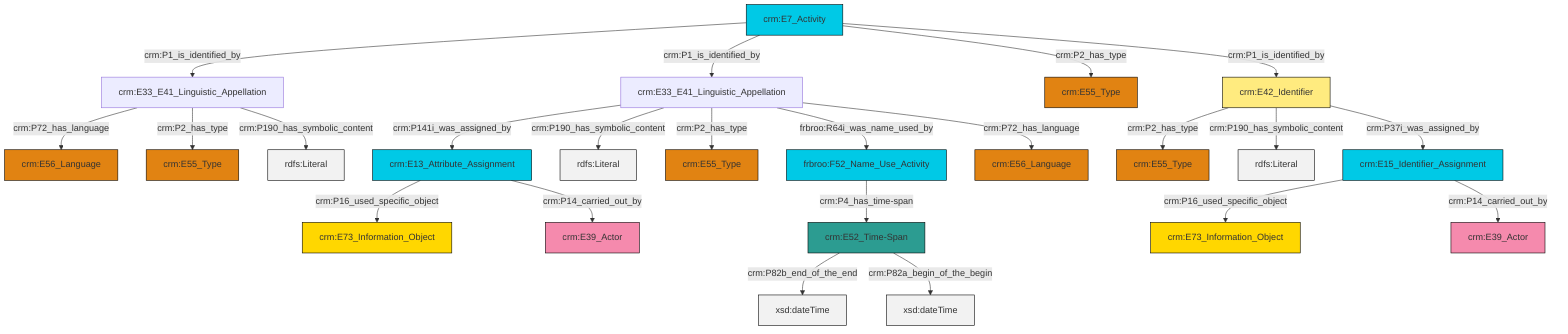 graph TD
classDef Literal fill:#f2f2f2,stroke:#000000;
classDef CRM_Entity fill:#FFFFFF,stroke:#000000;
classDef Temporal_Entity fill:#00C9E6, stroke:#000000;
classDef Type fill:#E18312, stroke:#000000;
classDef Time-Span fill:#2C9C91, stroke:#000000;
classDef Appellation fill:#FFEB7F, stroke:#000000;
classDef Place fill:#008836, stroke:#000000;
classDef Persistent_Item fill:#B266B2, stroke:#000000;
classDef Conceptual_Object fill:#FFD700, stroke:#000000;
classDef Physical_Thing fill:#D2B48C, stroke:#000000;
classDef Actor fill:#f58aad, stroke:#000000;
classDef PC_Classes fill:#4ce600, stroke:#000000;
classDef Multi fill:#cccccc,stroke:#000000;

4["crm:E15_Identifier_Assignment"]:::Temporal_Entity -->|crm:P16_used_specific_object| 5["crm:E73_Information_Object"]:::Conceptual_Object
8["crm:E33_E41_Linguistic_Appellation"]:::Default -->|crm:P72_has_language| 9["crm:E56_Language"]:::Type
10["crm:E52_Time-Span"]:::Time-Span -->|crm:P82b_end_of_the_end| 11[xsd:dateTime]:::Literal
12["crm:E42_Identifier"]:::Appellation -->|crm:P2_has_type| 13["crm:E55_Type"]:::Type
8["crm:E33_E41_Linguistic_Appellation"]:::Default -->|crm:P2_has_type| 0["crm:E55_Type"]:::Type
10["crm:E52_Time-Span"]:::Time-Span -->|crm:P82a_begin_of_the_begin| 14[xsd:dateTime]:::Literal
6["crm:E33_E41_Linguistic_Appellation"]:::Default -->|crm:P141i_was_assigned_by| 15["crm:E13_Attribute_Assignment"]:::Temporal_Entity
8["crm:E33_E41_Linguistic_Appellation"]:::Default -->|crm:P190_has_symbolic_content| 20[rdfs:Literal]:::Literal
6["crm:E33_E41_Linguistic_Appellation"]:::Default -->|crm:P190_has_symbolic_content| 25[rdfs:Literal]:::Literal
26["frbroo:F52_Name_Use_Activity"]:::Temporal_Entity -->|crm:P4_has_time-span| 10["crm:E52_Time-Span"]:::Time-Span
6["crm:E33_E41_Linguistic_Appellation"]:::Default -->|crm:P2_has_type| 21["crm:E55_Type"]:::Type
2["crm:E7_Activity"]:::Temporal_Entity -->|crm:P1_is_identified_by| 8["crm:E33_E41_Linguistic_Appellation"]:::Default
4["crm:E15_Identifier_Assignment"]:::Temporal_Entity -->|crm:P14_carried_out_by| 18["crm:E39_Actor"]:::Actor
12["crm:E42_Identifier"]:::Appellation -->|crm:P190_has_symbolic_content| 28[rdfs:Literal]:::Literal
2["crm:E7_Activity"]:::Temporal_Entity -->|crm:P1_is_identified_by| 6["crm:E33_E41_Linguistic_Appellation"]:::Default
2["crm:E7_Activity"]:::Temporal_Entity -->|crm:P2_has_type| 31["crm:E55_Type"]:::Type
12["crm:E42_Identifier"]:::Appellation -->|crm:P37i_was_assigned_by| 4["crm:E15_Identifier_Assignment"]:::Temporal_Entity
15["crm:E13_Attribute_Assignment"]:::Temporal_Entity -->|crm:P16_used_specific_object| 23["crm:E73_Information_Object"]:::Conceptual_Object
6["crm:E33_E41_Linguistic_Appellation"]:::Default -->|frbroo:R64i_was_name_used_by| 26["frbroo:F52_Name_Use_Activity"]:::Temporal_Entity
2["crm:E7_Activity"]:::Temporal_Entity -->|crm:P1_is_identified_by| 12["crm:E42_Identifier"]:::Appellation
15["crm:E13_Attribute_Assignment"]:::Temporal_Entity -->|crm:P14_carried_out_by| 39["crm:E39_Actor"]:::Actor
6["crm:E33_E41_Linguistic_Appellation"]:::Default -->|crm:P72_has_language| 16["crm:E56_Language"]:::Type